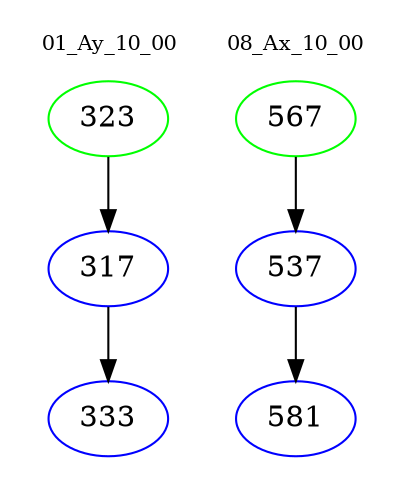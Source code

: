 digraph{
subgraph cluster_0 {
color = white
label = "01_Ay_10_00";
fontsize=10;
T0_323 [label="323", color="green"]
T0_323 -> T0_317 [color="black"]
T0_317 [label="317", color="blue"]
T0_317 -> T0_333 [color="black"]
T0_333 [label="333", color="blue"]
}
subgraph cluster_1 {
color = white
label = "08_Ax_10_00";
fontsize=10;
T1_567 [label="567", color="green"]
T1_567 -> T1_537 [color="black"]
T1_537 [label="537", color="blue"]
T1_537 -> T1_581 [color="black"]
T1_581 [label="581", color="blue"]
}
}
